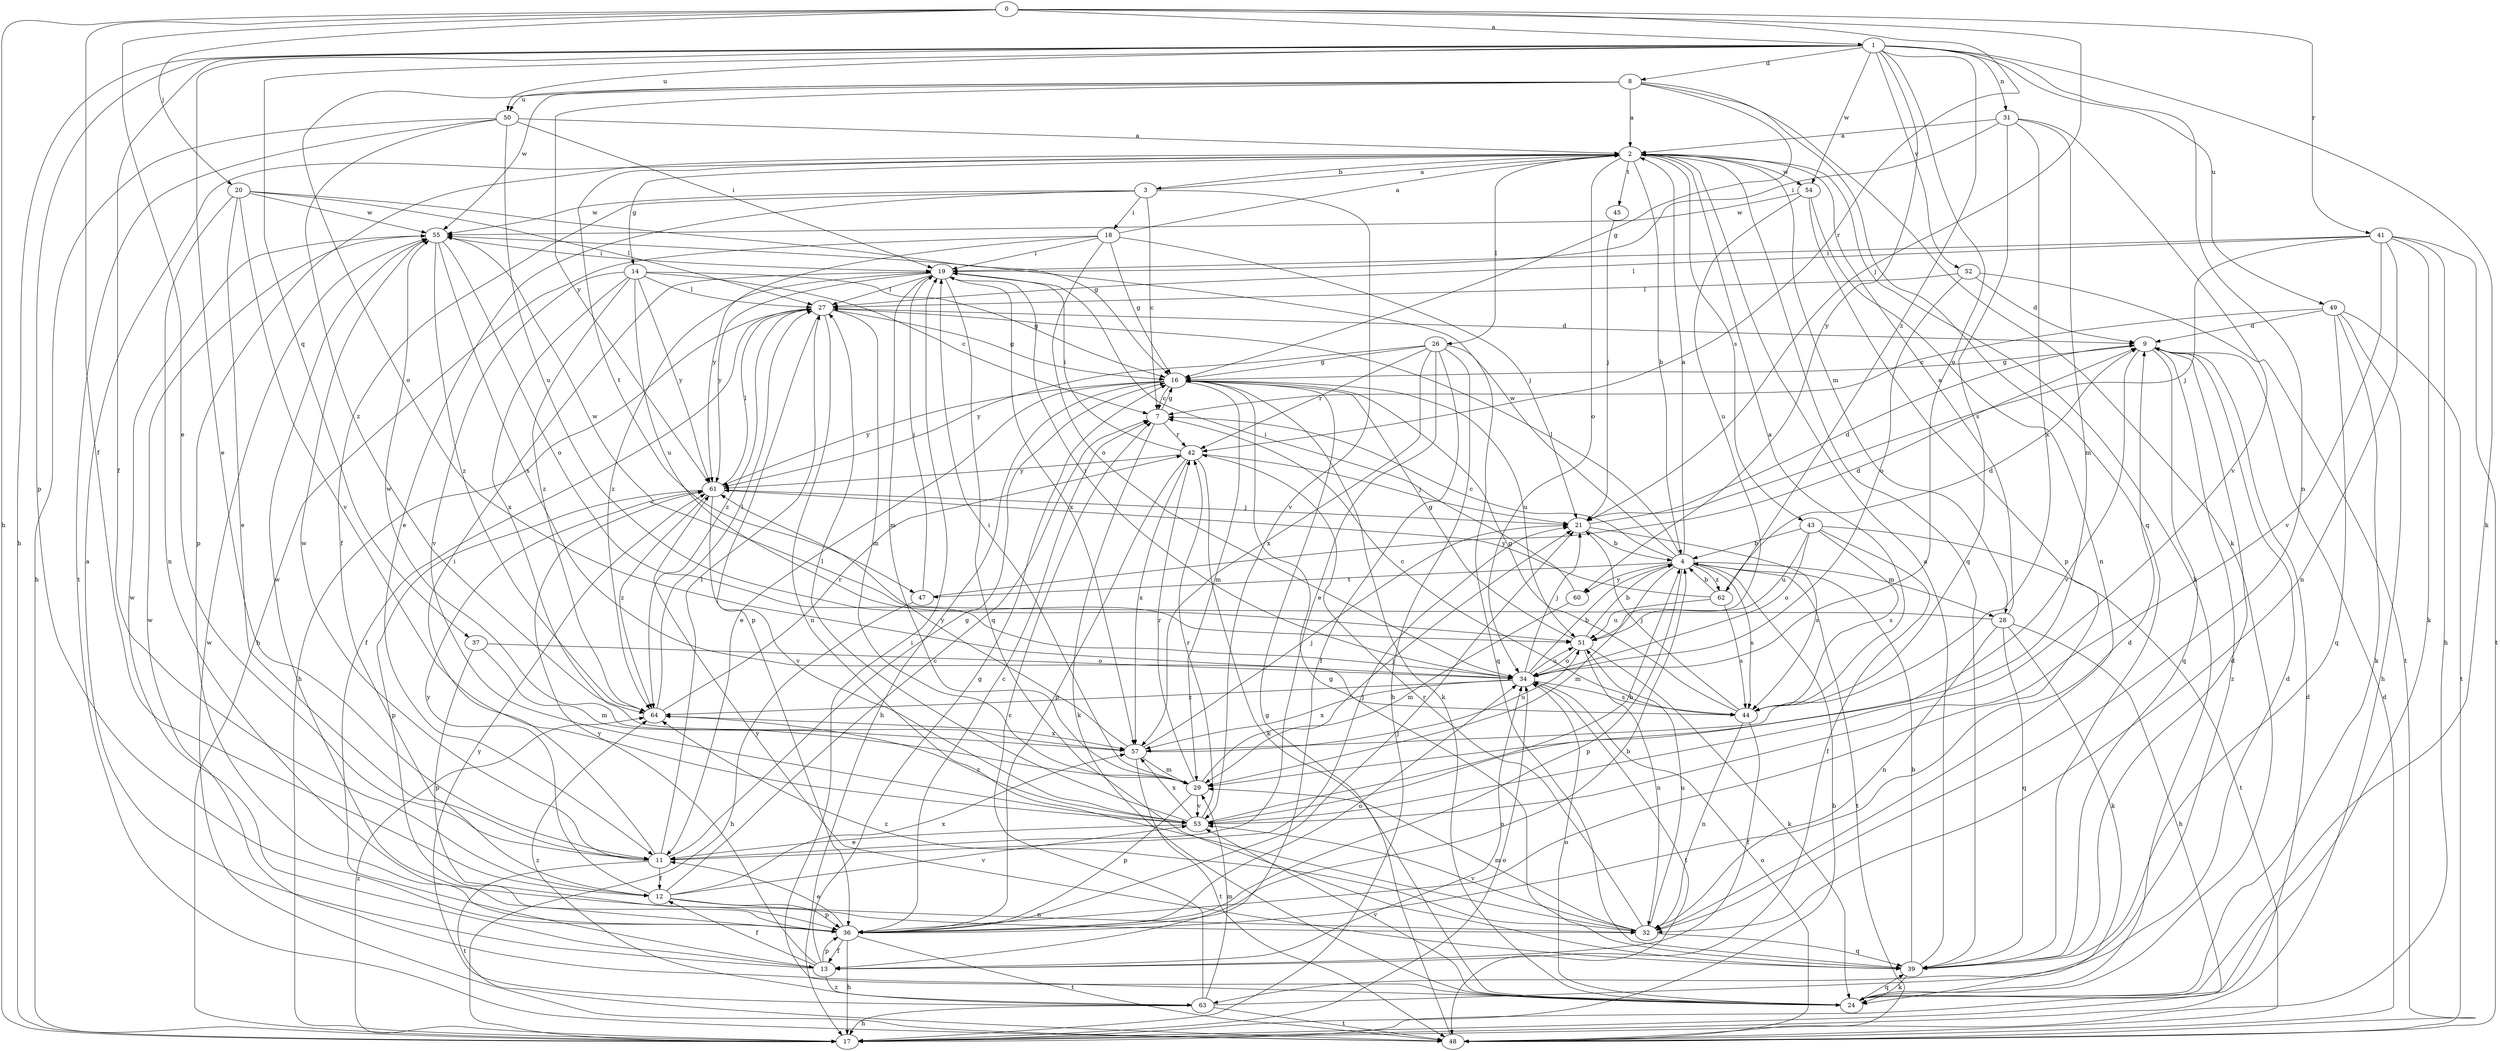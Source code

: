 strict digraph  {
0;
1;
2;
3;
4;
7;
8;
9;
11;
12;
13;
14;
16;
17;
18;
19;
20;
21;
24;
26;
27;
28;
29;
31;
32;
34;
36;
37;
39;
41;
42;
43;
44;
45;
47;
48;
49;
50;
51;
52;
53;
54;
55;
57;
60;
61;
62;
63;
64;
0 -> 1  [label=a];
0 -> 11  [label=e];
0 -> 12  [label=f];
0 -> 17  [label=h];
0 -> 20  [label=j];
0 -> 21  [label=j];
0 -> 41  [label=r];
0 -> 42  [label=r];
1 -> 8  [label=d];
1 -> 11  [label=e];
1 -> 12  [label=f];
1 -> 17  [label=h];
1 -> 24  [label=k];
1 -> 31  [label=n];
1 -> 32  [label=n];
1 -> 34  [label=o];
1 -> 36  [label=p];
1 -> 37  [label=q];
1 -> 49  [label=u];
1 -> 50  [label=u];
1 -> 52  [label=v];
1 -> 54  [label=w];
1 -> 60  [label=y];
1 -> 62  [label=z];
2 -> 3  [label=b];
2 -> 4  [label=b];
2 -> 14  [label=g];
2 -> 24  [label=k];
2 -> 26  [label=l];
2 -> 28  [label=m];
2 -> 34  [label=o];
2 -> 36  [label=p];
2 -> 39  [label=q];
2 -> 43  [label=s];
2 -> 45  [label=t];
2 -> 47  [label=t];
2 -> 54  [label=w];
3 -> 2  [label=a];
3 -> 7  [label=c];
3 -> 11  [label=e];
3 -> 12  [label=f];
3 -> 18  [label=i];
3 -> 53  [label=v];
3 -> 55  [label=w];
4 -> 2  [label=a];
4 -> 7  [label=c];
4 -> 27  [label=l];
4 -> 28  [label=m];
4 -> 29  [label=m];
4 -> 36  [label=p];
4 -> 44  [label=s];
4 -> 47  [label=t];
4 -> 48  [label=t];
4 -> 55  [label=w];
4 -> 60  [label=y];
4 -> 62  [label=z];
7 -> 16  [label=g];
7 -> 24  [label=k];
7 -> 42  [label=r];
8 -> 2  [label=a];
8 -> 16  [label=g];
8 -> 24  [label=k];
8 -> 34  [label=o];
8 -> 39  [label=q];
8 -> 50  [label=u];
8 -> 55  [label=w];
8 -> 61  [label=y];
9 -> 16  [label=g];
9 -> 39  [label=q];
9 -> 53  [label=v];
9 -> 63  [label=z];
11 -> 12  [label=f];
11 -> 16  [label=g];
11 -> 19  [label=i];
11 -> 21  [label=j];
11 -> 27  [label=l];
11 -> 48  [label=t];
11 -> 55  [label=w];
12 -> 7  [label=c];
12 -> 32  [label=n];
12 -> 36  [label=p];
12 -> 53  [label=v];
12 -> 57  [label=x];
12 -> 61  [label=y];
13 -> 2  [label=a];
13 -> 12  [label=f];
13 -> 16  [label=g];
13 -> 34  [label=o];
13 -> 36  [label=p];
13 -> 55  [label=w];
13 -> 61  [label=y];
13 -> 63  [label=z];
14 -> 7  [label=c];
14 -> 16  [label=g];
14 -> 27  [label=l];
14 -> 51  [label=u];
14 -> 53  [label=v];
14 -> 57  [label=x];
14 -> 61  [label=y];
14 -> 64  [label=z];
16 -> 7  [label=c];
16 -> 11  [label=e];
16 -> 17  [label=h];
16 -> 24  [label=k];
16 -> 29  [label=m];
16 -> 51  [label=u];
16 -> 61  [label=y];
17 -> 4  [label=b];
17 -> 9  [label=d];
17 -> 34  [label=o];
17 -> 64  [label=z];
18 -> 2  [label=a];
18 -> 16  [label=g];
18 -> 17  [label=h];
18 -> 19  [label=i];
18 -> 21  [label=j];
18 -> 34  [label=o];
18 -> 61  [label=y];
19 -> 27  [label=l];
19 -> 29  [label=m];
19 -> 39  [label=q];
19 -> 57  [label=x];
19 -> 61  [label=y];
19 -> 64  [label=z];
20 -> 11  [label=e];
20 -> 16  [label=g];
20 -> 27  [label=l];
20 -> 32  [label=n];
20 -> 53  [label=v];
20 -> 55  [label=w];
21 -> 4  [label=b];
21 -> 9  [label=d];
21 -> 44  [label=s];
24 -> 19  [label=i];
24 -> 34  [label=o];
24 -> 39  [label=q];
24 -> 53  [label=v];
24 -> 55  [label=w];
26 -> 11  [label=e];
26 -> 13  [label=f];
26 -> 16  [label=g];
26 -> 17  [label=h];
26 -> 39  [label=q];
26 -> 42  [label=r];
26 -> 57  [label=x];
26 -> 61  [label=y];
27 -> 9  [label=d];
27 -> 13  [label=f];
27 -> 16  [label=g];
27 -> 17  [label=h];
27 -> 29  [label=m];
27 -> 32  [label=n];
27 -> 36  [label=p];
27 -> 64  [label=z];
28 -> 2  [label=a];
28 -> 17  [label=h];
28 -> 24  [label=k];
28 -> 32  [label=n];
28 -> 39  [label=q];
28 -> 55  [label=w];
29 -> 19  [label=i];
29 -> 21  [label=j];
29 -> 36  [label=p];
29 -> 42  [label=r];
29 -> 53  [label=v];
31 -> 2  [label=a];
31 -> 19  [label=i];
31 -> 29  [label=m];
31 -> 44  [label=s];
31 -> 53  [label=v];
31 -> 57  [label=x];
32 -> 29  [label=m];
32 -> 39  [label=q];
32 -> 42  [label=r];
32 -> 51  [label=u];
32 -> 53  [label=v];
32 -> 64  [label=z];
34 -> 4  [label=b];
34 -> 19  [label=i];
34 -> 21  [label=j];
34 -> 44  [label=s];
34 -> 48  [label=t];
34 -> 51  [label=u];
34 -> 57  [label=x];
34 -> 64  [label=z];
36 -> 4  [label=b];
36 -> 7  [label=c];
36 -> 9  [label=d];
36 -> 11  [label=e];
36 -> 13  [label=f];
36 -> 17  [label=h];
36 -> 21  [label=j];
36 -> 34  [label=o];
36 -> 48  [label=t];
36 -> 55  [label=w];
37 -> 29  [label=m];
37 -> 34  [label=o];
37 -> 36  [label=p];
39 -> 2  [label=a];
39 -> 4  [label=b];
39 -> 9  [label=d];
39 -> 16  [label=g];
39 -> 24  [label=k];
39 -> 61  [label=y];
41 -> 17  [label=h];
41 -> 19  [label=i];
41 -> 21  [label=j];
41 -> 24  [label=k];
41 -> 27  [label=l];
41 -> 32  [label=n];
41 -> 48  [label=t];
41 -> 53  [label=v];
42 -> 19  [label=i];
42 -> 21  [label=j];
42 -> 24  [label=k];
42 -> 36  [label=p];
42 -> 57  [label=x];
42 -> 61  [label=y];
43 -> 4  [label=b];
43 -> 13  [label=f];
43 -> 34  [label=o];
43 -> 44  [label=s];
43 -> 48  [label=t];
43 -> 51  [label=u];
44 -> 2  [label=a];
44 -> 7  [label=c];
44 -> 13  [label=f];
44 -> 16  [label=g];
44 -> 21  [label=j];
44 -> 32  [label=n];
45 -> 21  [label=j];
47 -> 9  [label=d];
47 -> 17  [label=h];
47 -> 19  [label=i];
48 -> 9  [label=d];
48 -> 16  [label=g];
48 -> 34  [label=o];
48 -> 55  [label=w];
49 -> 7  [label=c];
49 -> 9  [label=d];
49 -> 17  [label=h];
49 -> 24  [label=k];
49 -> 39  [label=q];
49 -> 48  [label=t];
50 -> 2  [label=a];
50 -> 17  [label=h];
50 -> 19  [label=i];
50 -> 48  [label=t];
50 -> 51  [label=u];
50 -> 64  [label=z];
51 -> 4  [label=b];
51 -> 16  [label=g];
51 -> 24  [label=k];
51 -> 32  [label=n];
51 -> 34  [label=o];
52 -> 9  [label=d];
52 -> 27  [label=l];
52 -> 34  [label=o];
52 -> 48  [label=t];
53 -> 4  [label=b];
53 -> 11  [label=e];
53 -> 27  [label=l];
53 -> 42  [label=r];
53 -> 57  [label=x];
53 -> 64  [label=z];
54 -> 32  [label=n];
54 -> 36  [label=p];
54 -> 51  [label=u];
54 -> 55  [label=w];
55 -> 19  [label=i];
55 -> 34  [label=o];
55 -> 44  [label=s];
55 -> 64  [label=z];
57 -> 21  [label=j];
57 -> 29  [label=m];
57 -> 48  [label=t];
57 -> 51  [label=u];
57 -> 55  [label=w];
57 -> 61  [label=y];
60 -> 19  [label=i];
60 -> 29  [label=m];
61 -> 21  [label=j];
61 -> 27  [label=l];
61 -> 36  [label=p];
61 -> 53  [label=v];
61 -> 64  [label=z];
62 -> 4  [label=b];
62 -> 9  [label=d];
62 -> 44  [label=s];
62 -> 51  [label=u];
62 -> 61  [label=y];
63 -> 7  [label=c];
63 -> 9  [label=d];
63 -> 17  [label=h];
63 -> 29  [label=m];
63 -> 48  [label=t];
63 -> 61  [label=y];
63 -> 64  [label=z];
64 -> 27  [label=l];
64 -> 42  [label=r];
64 -> 57  [label=x];
}
